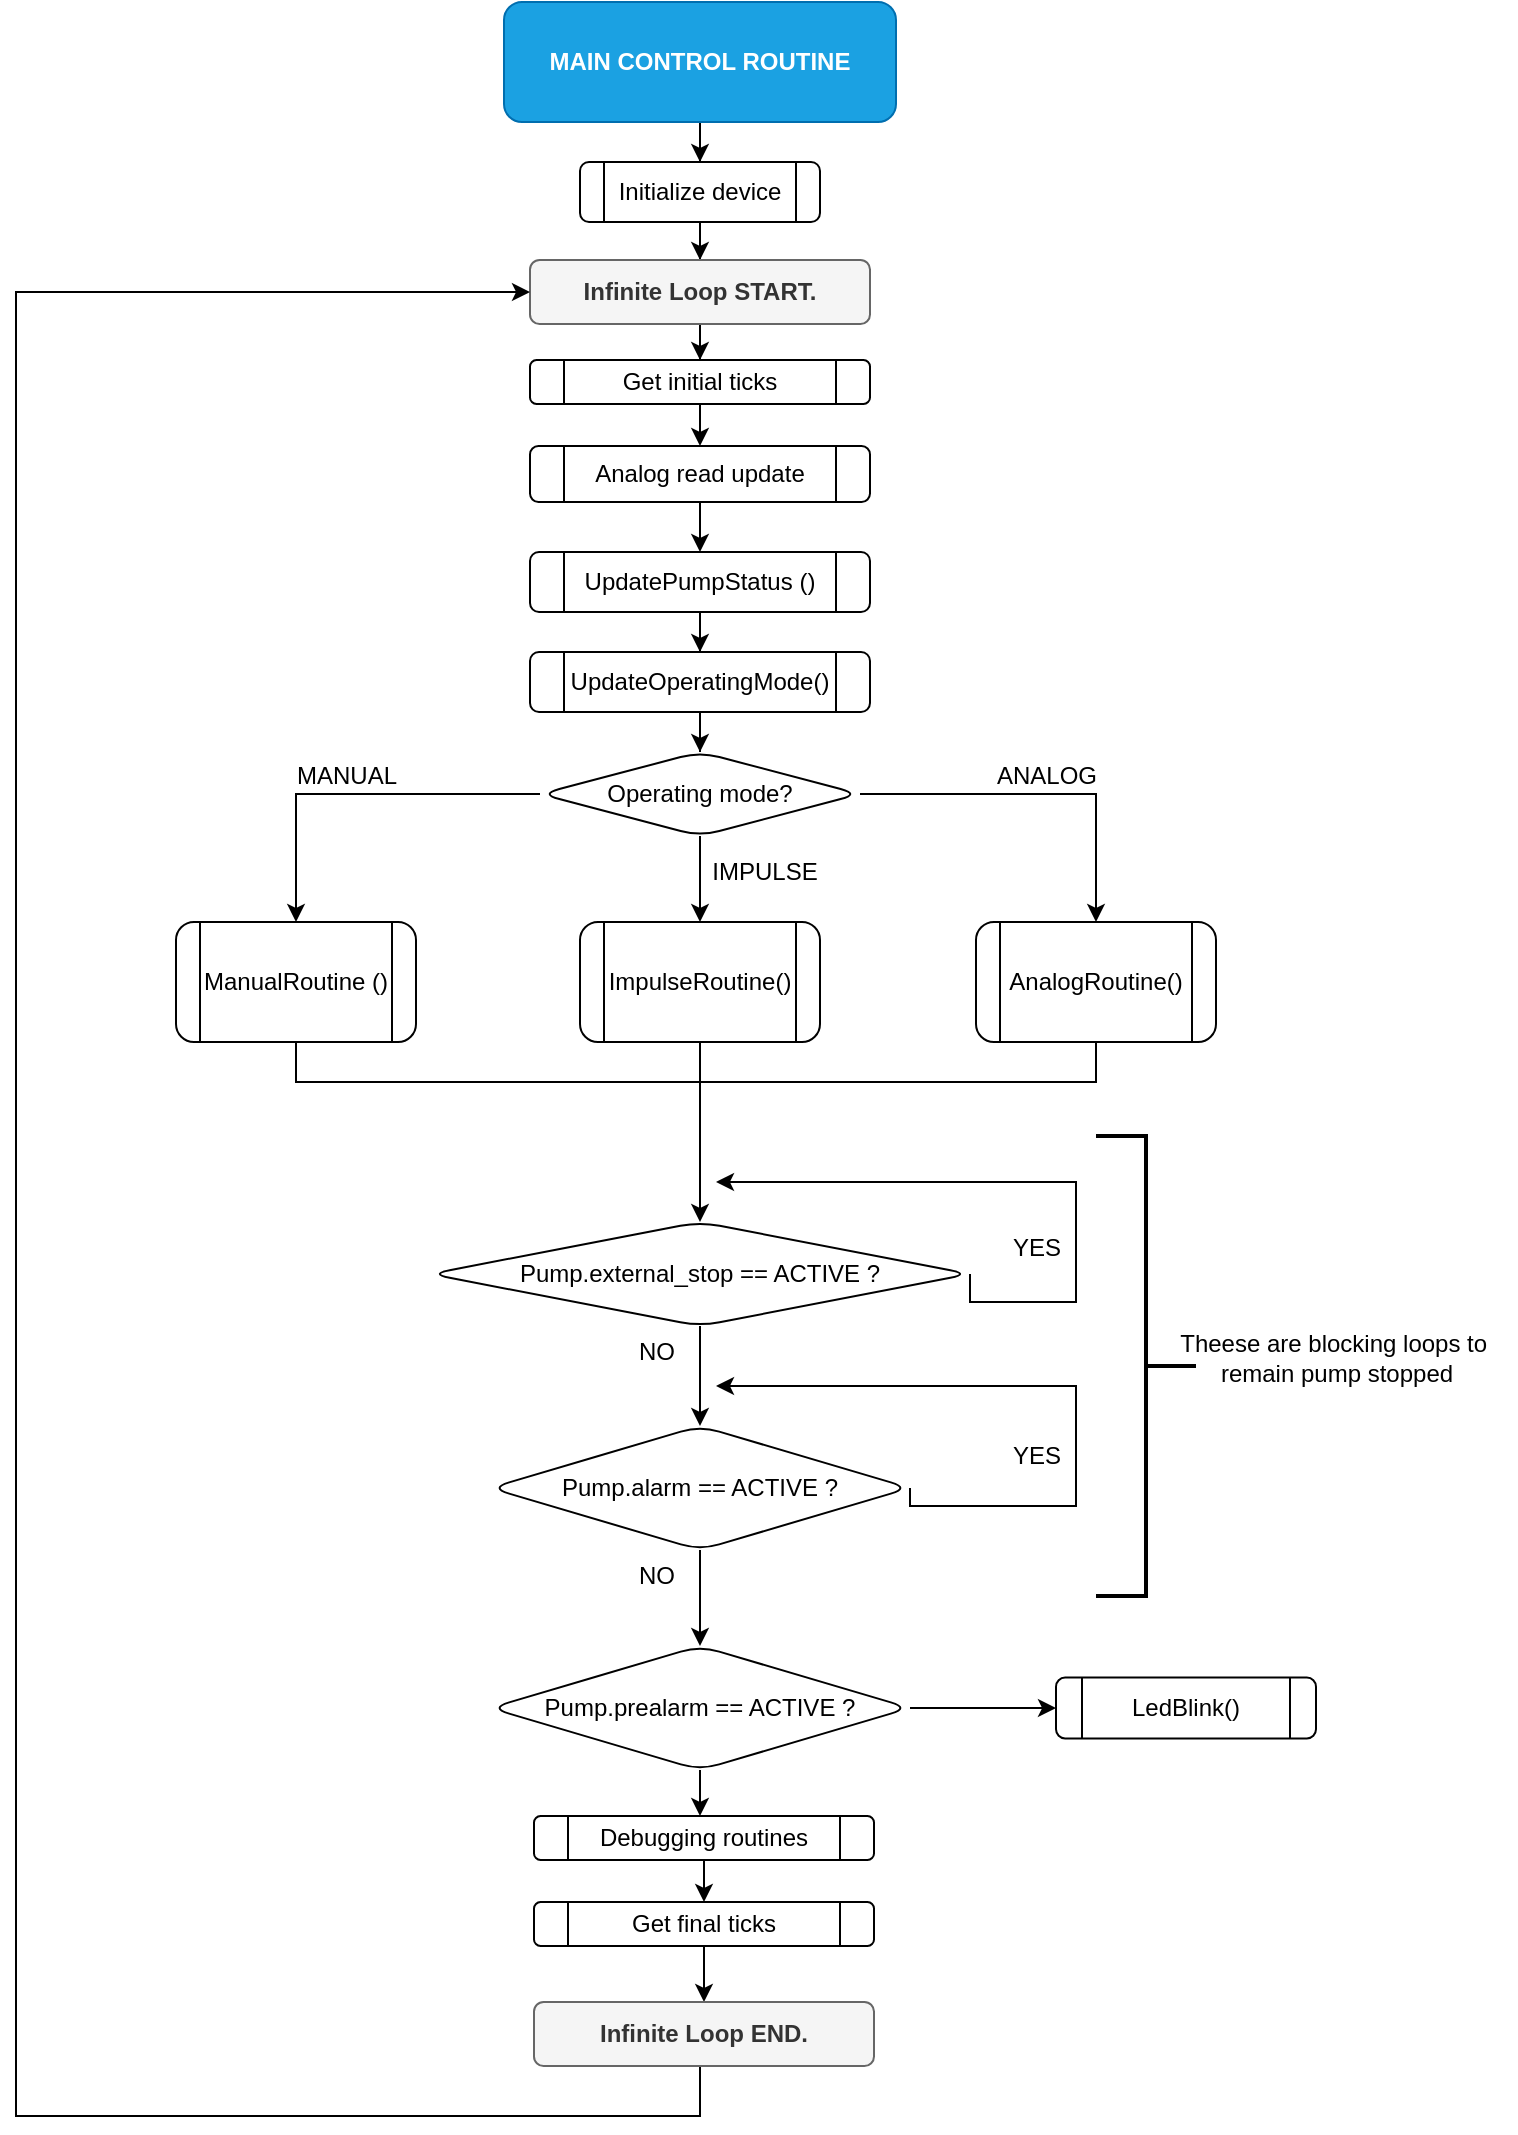 <mxfile version="24.9.1">
  <diagram name="Main_Control_Routine" id="GrvnrPJXnc8yTMUI44hV">
    <mxGraphModel dx="1434" dy="746" grid="1" gridSize="10" guides="1" tooltips="1" connect="1" arrows="1" fold="1" page="1" pageScale="1" pageWidth="827" pageHeight="1169" math="0" shadow="0">
      <root>
        <mxCell id="0" />
        <mxCell id="1" parent="0" />
        <mxCell id="hCrbw9FhNNtImvgFaIb2-7" value="" style="edgeStyle=orthogonalEdgeStyle;rounded=0;orthogonalLoop=1;jettySize=auto;html=1;" parent="1" source="hCrbw9FhNNtImvgFaIb2-1" target="hCrbw9FhNNtImvgFaIb2-6" edge="1">
          <mxGeometry relative="1" as="geometry" />
        </mxCell>
        <mxCell id="hCrbw9FhNNtImvgFaIb2-1" value="&lt;b&gt;MAIN CONTROL ROUTINE&lt;/b&gt;" style="rounded=1;whiteSpace=wrap;html=1;fillColor=#1ba1e2;strokeColor=#006EAF;fontColor=#ffffff;" parent="1" vertex="1">
          <mxGeometry x="284" y="23" width="196" height="60" as="geometry" />
        </mxCell>
        <mxCell id="hCrbw9FhNNtImvgFaIb2-11" value="" style="edgeStyle=orthogonalEdgeStyle;rounded=0;orthogonalLoop=1;jettySize=auto;html=1;" parent="1" source="hCrbw9FhNNtImvgFaIb2-6" target="hCrbw9FhNNtImvgFaIb2-10" edge="1">
          <mxGeometry relative="1" as="geometry" />
        </mxCell>
        <mxCell id="hCrbw9FhNNtImvgFaIb2-6" value="Initialize device" style="shape=process;whiteSpace=wrap;html=1;backgroundOutline=1;rounded=1;" parent="1" vertex="1">
          <mxGeometry x="322" y="103" width="120" height="30" as="geometry" />
        </mxCell>
        <mxCell id="hCrbw9FhNNtImvgFaIb2-13" value="" style="edgeStyle=orthogonalEdgeStyle;rounded=0;orthogonalLoop=1;jettySize=auto;html=1;" parent="1" source="hCrbw9FhNNtImvgFaIb2-10" target="hCrbw9FhNNtImvgFaIb2-12" edge="1">
          <mxGeometry relative="1" as="geometry" />
        </mxCell>
        <mxCell id="hCrbw9FhNNtImvgFaIb2-10" value="&lt;b&gt;Infinite Loop&amp;nbsp;&lt;span style=&quot;background-color: initial;&quot;&gt;START.&lt;/span&gt;&lt;/b&gt;" style="rounded=1;whiteSpace=wrap;html=1;fillColor=#f5f5f5;fontColor=#333333;strokeColor=#666666;" parent="1" vertex="1">
          <mxGeometry x="297" y="152" width="170" height="32" as="geometry" />
        </mxCell>
        <mxCell id="hCrbw9FhNNtImvgFaIb2-15" value="" style="edgeStyle=orthogonalEdgeStyle;rounded=0;orthogonalLoop=1;jettySize=auto;html=1;" parent="1" source="hCrbw9FhNNtImvgFaIb2-12" target="hCrbw9FhNNtImvgFaIb2-14" edge="1">
          <mxGeometry relative="1" as="geometry" />
        </mxCell>
        <mxCell id="hCrbw9FhNNtImvgFaIb2-12" value="Get initial ticks" style="shape=process;whiteSpace=wrap;html=1;backgroundOutline=1;rounded=1;" parent="1" vertex="1">
          <mxGeometry x="297" y="202" width="170" height="22" as="geometry" />
        </mxCell>
        <mxCell id="hCrbw9FhNNtImvgFaIb2-17" value="" style="edgeStyle=orthogonalEdgeStyle;rounded=0;orthogonalLoop=1;jettySize=auto;html=1;" parent="1" source="hCrbw9FhNNtImvgFaIb2-14" target="hCrbw9FhNNtImvgFaIb2-16" edge="1">
          <mxGeometry relative="1" as="geometry" />
        </mxCell>
        <mxCell id="hCrbw9FhNNtImvgFaIb2-14" value="Analog read update" style="shape=process;whiteSpace=wrap;html=1;backgroundOutline=1;rounded=1;" parent="1" vertex="1">
          <mxGeometry x="297" y="245" width="170" height="28" as="geometry" />
        </mxCell>
        <mxCell id="hCrbw9FhNNtImvgFaIb2-21" value="" style="edgeStyle=orthogonalEdgeStyle;rounded=0;orthogonalLoop=1;jettySize=auto;html=1;" parent="1" source="hCrbw9FhNNtImvgFaIb2-16" target="hCrbw9FhNNtImvgFaIb2-20" edge="1">
          <mxGeometry relative="1" as="geometry" />
        </mxCell>
        <mxCell id="hCrbw9FhNNtImvgFaIb2-16" value="UpdatePumpStatus ()" style="shape=process;whiteSpace=wrap;html=1;backgroundOutline=1;rounded=1;" parent="1" vertex="1">
          <mxGeometry x="297" y="298" width="170" height="30" as="geometry" />
        </mxCell>
        <mxCell id="hCrbw9FhNNtImvgFaIb2-23" value="" style="edgeStyle=orthogonalEdgeStyle;rounded=0;orthogonalLoop=1;jettySize=auto;html=1;" parent="1" source="hCrbw9FhNNtImvgFaIb2-20" target="hCrbw9FhNNtImvgFaIb2-22" edge="1">
          <mxGeometry relative="1" as="geometry" />
        </mxCell>
        <mxCell id="hCrbw9FhNNtImvgFaIb2-20" value="UpdateOperatingMode()" style="shape=process;whiteSpace=wrap;html=1;backgroundOutline=1;rounded=1;" parent="1" vertex="1">
          <mxGeometry x="297" y="348" width="170" height="30" as="geometry" />
        </mxCell>
        <mxCell id="hCrbw9FhNNtImvgFaIb2-27" value="" style="edgeStyle=orthogonalEdgeStyle;rounded=0;orthogonalLoop=1;jettySize=auto;html=1;" parent="1" source="hCrbw9FhNNtImvgFaIb2-22" target="hCrbw9FhNNtImvgFaIb2-26" edge="1">
          <mxGeometry relative="1" as="geometry" />
        </mxCell>
        <mxCell id="hCrbw9FhNNtImvgFaIb2-31" value="" style="edgeStyle=orthogonalEdgeStyle;rounded=0;orthogonalLoop=1;jettySize=auto;html=1;" parent="1" source="hCrbw9FhNNtImvgFaIb2-22" target="hCrbw9FhNNtImvgFaIb2-30" edge="1">
          <mxGeometry relative="1" as="geometry" />
        </mxCell>
        <mxCell id="hCrbw9FhNNtImvgFaIb2-33" value="" style="edgeStyle=orthogonalEdgeStyle;rounded=0;orthogonalLoop=1;jettySize=auto;html=1;" parent="1" source="hCrbw9FhNNtImvgFaIb2-22" target="hCrbw9FhNNtImvgFaIb2-32" edge="1">
          <mxGeometry relative="1" as="geometry" />
        </mxCell>
        <mxCell id="hCrbw9FhNNtImvgFaIb2-22" value="Operating mode?" style="rhombus;whiteSpace=wrap;html=1;rounded=1;" parent="1" vertex="1">
          <mxGeometry x="302" y="398" width="160" height="42" as="geometry" />
        </mxCell>
        <mxCell id="hCrbw9FhNNtImvgFaIb2-47" style="edgeStyle=orthogonalEdgeStyle;rounded=0;orthogonalLoop=1;jettySize=auto;html=1;exitX=0.5;exitY=1;exitDx=0;exitDy=0;endArrow=none;endFill=0;" parent="1" source="hCrbw9FhNNtImvgFaIb2-26" edge="1">
          <mxGeometry relative="1" as="geometry">
            <mxPoint x="380" y="563" as="targetPoint" />
            <Array as="points">
              <mxPoint x="180" y="563" />
              <mxPoint x="380" y="563" />
            </Array>
          </mxGeometry>
        </mxCell>
        <mxCell id="hCrbw9FhNNtImvgFaIb2-26" value="ManualRoutine ()" style="shape=process;whiteSpace=wrap;html=1;backgroundOutline=1;rounded=1;" parent="1" vertex="1">
          <mxGeometry x="120" y="483" width="120" height="60" as="geometry" />
        </mxCell>
        <mxCell id="hCrbw9FhNNtImvgFaIb2-48" style="edgeStyle=orthogonalEdgeStyle;rounded=0;orthogonalLoop=1;jettySize=auto;html=1;exitX=0.5;exitY=1;exitDx=0;exitDy=0;endArrow=none;endFill=0;" parent="1" source="hCrbw9FhNNtImvgFaIb2-30" edge="1">
          <mxGeometry relative="1" as="geometry">
            <mxPoint x="380" y="563" as="targetPoint" />
            <Array as="points">
              <mxPoint x="580" y="563" />
              <mxPoint x="391" y="563" />
            </Array>
          </mxGeometry>
        </mxCell>
        <mxCell id="hCrbw9FhNNtImvgFaIb2-30" value="AnalogRoutine()" style="shape=process;whiteSpace=wrap;html=1;backgroundOutline=1;rounded=1;" parent="1" vertex="1">
          <mxGeometry x="520" y="483" width="120" height="60" as="geometry" />
        </mxCell>
        <mxCell id="hCrbw9FhNNtImvgFaIb2-42" style="edgeStyle=orthogonalEdgeStyle;rounded=0;orthogonalLoop=1;jettySize=auto;html=1;exitX=0.5;exitY=1;exitDx=0;exitDy=0;entryX=0.5;entryY=0;entryDx=0;entryDy=0;" parent="1" source="hCrbw9FhNNtImvgFaIb2-32" target="hCrbw9FhNNtImvgFaIb2-38" edge="1">
          <mxGeometry relative="1" as="geometry" />
        </mxCell>
        <mxCell id="hCrbw9FhNNtImvgFaIb2-32" value="ImpulseRoutine()" style="shape=process;whiteSpace=wrap;html=1;backgroundOutline=1;rounded=1;" parent="1" vertex="1">
          <mxGeometry x="322" y="483" width="120" height="60" as="geometry" />
        </mxCell>
        <mxCell id="hCrbw9FhNNtImvgFaIb2-34" value="MANUAL" style="text;html=1;align=center;verticalAlign=middle;resizable=0;points=[];autosize=1;strokeColor=none;fillColor=none;" parent="1" vertex="1">
          <mxGeometry x="170" y="395" width="70" height="30" as="geometry" />
        </mxCell>
        <mxCell id="hCrbw9FhNNtImvgFaIb2-35" value="ANALOG" style="text;html=1;align=center;verticalAlign=middle;resizable=0;points=[];autosize=1;strokeColor=none;fillColor=none;" parent="1" vertex="1">
          <mxGeometry x="520" y="395" width="70" height="30" as="geometry" />
        </mxCell>
        <mxCell id="hCrbw9FhNNtImvgFaIb2-36" value="IMPULSE" style="text;html=1;align=center;verticalAlign=middle;resizable=0;points=[];autosize=1;strokeColor=none;fillColor=none;" parent="1" vertex="1">
          <mxGeometry x="374" y="443" width="80" height="30" as="geometry" />
        </mxCell>
        <mxCell id="hCrbw9FhNNtImvgFaIb2-49" style="edgeStyle=orthogonalEdgeStyle;rounded=0;orthogonalLoop=1;jettySize=auto;html=1;exitX=1;exitY=0.5;exitDx=0;exitDy=0;" parent="1" source="hCrbw9FhNNtImvgFaIb2-38" edge="1">
          <mxGeometry relative="1" as="geometry">
            <mxPoint x="390" y="613" as="targetPoint" />
            <Array as="points">
              <mxPoint x="570" y="673" />
              <mxPoint x="570" y="613" />
            </Array>
          </mxGeometry>
        </mxCell>
        <mxCell id="hCrbw9FhNNtImvgFaIb2-53" value="" style="edgeStyle=orthogonalEdgeStyle;rounded=0;orthogonalLoop=1;jettySize=auto;html=1;" parent="1" source="hCrbw9FhNNtImvgFaIb2-38" target="hCrbw9FhNNtImvgFaIb2-52" edge="1">
          <mxGeometry relative="1" as="geometry" />
        </mxCell>
        <mxCell id="hCrbw9FhNNtImvgFaIb2-38" value="Pump.external_stop == ACTIVE ?" style="rhombus;whiteSpace=wrap;html=1;rounded=1;" parent="1" vertex="1">
          <mxGeometry x="247" y="633" width="270" height="52" as="geometry" />
        </mxCell>
        <mxCell id="hCrbw9FhNNtImvgFaIb2-50" value="YES" style="text;html=1;align=center;verticalAlign=middle;resizable=0;points=[];autosize=1;strokeColor=none;fillColor=none;" parent="1" vertex="1">
          <mxGeometry x="525" y="631" width="50" height="30" as="geometry" />
        </mxCell>
        <mxCell id="hCrbw9FhNNtImvgFaIb2-54" style="edgeStyle=orthogonalEdgeStyle;rounded=0;orthogonalLoop=1;jettySize=auto;html=1;exitX=1;exitY=0.5;exitDx=0;exitDy=0;" parent="1" source="hCrbw9FhNNtImvgFaIb2-52" edge="1">
          <mxGeometry relative="1" as="geometry">
            <mxPoint x="390" y="715" as="targetPoint" />
            <Array as="points">
              <mxPoint x="570" y="775" />
              <mxPoint x="570" y="715" />
            </Array>
          </mxGeometry>
        </mxCell>
        <mxCell id="hCrbw9FhNNtImvgFaIb2-59" style="edgeStyle=orthogonalEdgeStyle;rounded=0;orthogonalLoop=1;jettySize=auto;html=1;exitX=0.5;exitY=1;exitDx=0;exitDy=0;entryX=0.5;entryY=0;entryDx=0;entryDy=0;" parent="1" source="hCrbw9FhNNtImvgFaIb2-52" target="hCrbw9FhNNtImvgFaIb2-58" edge="1">
          <mxGeometry relative="1" as="geometry" />
        </mxCell>
        <mxCell id="hCrbw9FhNNtImvgFaIb2-52" value="Pump.alarm == ACTIVE ?" style="rhombus;whiteSpace=wrap;html=1;rounded=1;" parent="1" vertex="1">
          <mxGeometry x="277" y="735" width="210" height="62" as="geometry" />
        </mxCell>
        <mxCell id="hCrbw9FhNNtImvgFaIb2-55" value="YES" style="text;html=1;align=center;verticalAlign=middle;resizable=0;points=[];autosize=1;strokeColor=none;fillColor=none;" parent="1" vertex="1">
          <mxGeometry x="525" y="735" width="50" height="30" as="geometry" />
        </mxCell>
        <mxCell id="hCrbw9FhNNtImvgFaIb2-56" value="NO" style="text;html=1;align=center;verticalAlign=middle;resizable=0;points=[];autosize=1;strokeColor=none;fillColor=none;" parent="1" vertex="1">
          <mxGeometry x="340" y="683" width="40" height="30" as="geometry" />
        </mxCell>
        <mxCell id="hCrbw9FhNNtImvgFaIb2-63" value="" style="edgeStyle=orthogonalEdgeStyle;rounded=0;orthogonalLoop=1;jettySize=auto;html=1;" parent="1" source="hCrbw9FhNNtImvgFaIb2-58" target="hCrbw9FhNNtImvgFaIb2-62" edge="1">
          <mxGeometry relative="1" as="geometry" />
        </mxCell>
        <mxCell id="hCrbw9FhNNtImvgFaIb2-71" style="edgeStyle=orthogonalEdgeStyle;rounded=0;orthogonalLoop=1;jettySize=auto;html=1;" parent="1" source="hCrbw9FhNNtImvgFaIb2-58" edge="1">
          <mxGeometry relative="1" as="geometry">
            <mxPoint x="382" y="930" as="targetPoint" />
          </mxGeometry>
        </mxCell>
        <mxCell id="hCrbw9FhNNtImvgFaIb2-58" value="Pump.prealarm == ACTIVE ?" style="rhombus;whiteSpace=wrap;html=1;rounded=1;" parent="1" vertex="1">
          <mxGeometry x="277" y="845" width="210" height="62" as="geometry" />
        </mxCell>
        <mxCell id="hCrbw9FhNNtImvgFaIb2-60" value="NO" style="text;html=1;align=center;verticalAlign=middle;resizable=0;points=[];autosize=1;strokeColor=none;fillColor=none;" parent="1" vertex="1">
          <mxGeometry x="340" y="795" width="40" height="30" as="geometry" />
        </mxCell>
        <mxCell id="hCrbw9FhNNtImvgFaIb2-62" value="LedBlink()" style="shape=process;whiteSpace=wrap;html=1;backgroundOutline=1;rounded=1;" parent="1" vertex="1">
          <mxGeometry x="560" y="860.75" width="130" height="30.5" as="geometry" />
        </mxCell>
        <mxCell id="hCrbw9FhNNtImvgFaIb2-67" style="edgeStyle=orthogonalEdgeStyle;rounded=0;orthogonalLoop=1;jettySize=auto;html=1;exitX=0.5;exitY=1;exitDx=0;exitDy=0;entryX=0.5;entryY=0;entryDx=0;entryDy=0;" parent="1" source="hCrbw9FhNNtImvgFaIb2-64" target="hCrbw9FhNNtImvgFaIb2-66" edge="1">
          <mxGeometry relative="1" as="geometry" />
        </mxCell>
        <mxCell id="hCrbw9FhNNtImvgFaIb2-64" value="Get final ticks" style="shape=process;whiteSpace=wrap;html=1;backgroundOutline=1;rounded=1;" parent="1" vertex="1">
          <mxGeometry x="299" y="973" width="170" height="22" as="geometry" />
        </mxCell>
        <mxCell id="hCrbw9FhNNtImvgFaIb2-68" style="edgeStyle=orthogonalEdgeStyle;rounded=0;orthogonalLoop=1;jettySize=auto;html=1;exitX=0.5;exitY=1;exitDx=0;exitDy=0;entryX=0;entryY=0.5;entryDx=0;entryDy=0;" parent="1" source="hCrbw9FhNNtImvgFaIb2-66" target="hCrbw9FhNNtImvgFaIb2-10" edge="1">
          <mxGeometry relative="1" as="geometry">
            <Array as="points">
              <mxPoint x="382" y="1055" />
              <mxPoint x="382" y="1080" />
              <mxPoint x="40" y="1080" />
              <mxPoint x="40" y="168" />
            </Array>
          </mxGeometry>
        </mxCell>
        <mxCell id="hCrbw9FhNNtImvgFaIb2-66" value="&lt;b&gt;Infinite Loop END&lt;span style=&quot;background-color: initial;&quot;&gt;.&lt;/span&gt;&lt;/b&gt;" style="rounded=1;whiteSpace=wrap;html=1;fillColor=#f5f5f5;fontColor=#333333;strokeColor=#666666;" parent="1" vertex="1">
          <mxGeometry x="299" y="1023" width="170" height="32" as="geometry" />
        </mxCell>
        <mxCell id="hCrbw9FhNNtImvgFaIb2-73" style="edgeStyle=orthogonalEdgeStyle;rounded=0;orthogonalLoop=1;jettySize=auto;html=1;exitX=0.5;exitY=1;exitDx=0;exitDy=0;entryX=0.5;entryY=0;entryDx=0;entryDy=0;" parent="1" source="hCrbw9FhNNtImvgFaIb2-72" target="hCrbw9FhNNtImvgFaIb2-64" edge="1">
          <mxGeometry relative="1" as="geometry" />
        </mxCell>
        <mxCell id="hCrbw9FhNNtImvgFaIb2-72" value="Debugging routines" style="shape=process;whiteSpace=wrap;html=1;backgroundOutline=1;rounded=1;" parent="1" vertex="1">
          <mxGeometry x="299" y="930" width="170" height="22" as="geometry" />
        </mxCell>
        <mxCell id="UYfzHnl1ntuWE7O5MOkg-5" value="" style="strokeWidth=2;html=1;shape=mxgraph.flowchart.annotation_2;align=left;labelPosition=right;pointerEvents=1;direction=west;" vertex="1" parent="1">
          <mxGeometry x="580" y="590" width="50" height="230" as="geometry" />
        </mxCell>
        <mxCell id="UYfzHnl1ntuWE7O5MOkg-6" value="Theese are blocking loops to&amp;nbsp;&lt;div&gt;remain&amp;nbsp;&lt;span style=&quot;background-color: initial;&quot;&gt;pump stopped&lt;/span&gt;&lt;/div&gt;" style="text;html=1;align=center;verticalAlign=middle;resizable=0;points=[];autosize=1;strokeColor=none;fillColor=none;" vertex="1" parent="1">
          <mxGeometry x="610" y="681" width="180" height="40" as="geometry" />
        </mxCell>
      </root>
    </mxGraphModel>
  </diagram>
</mxfile>
